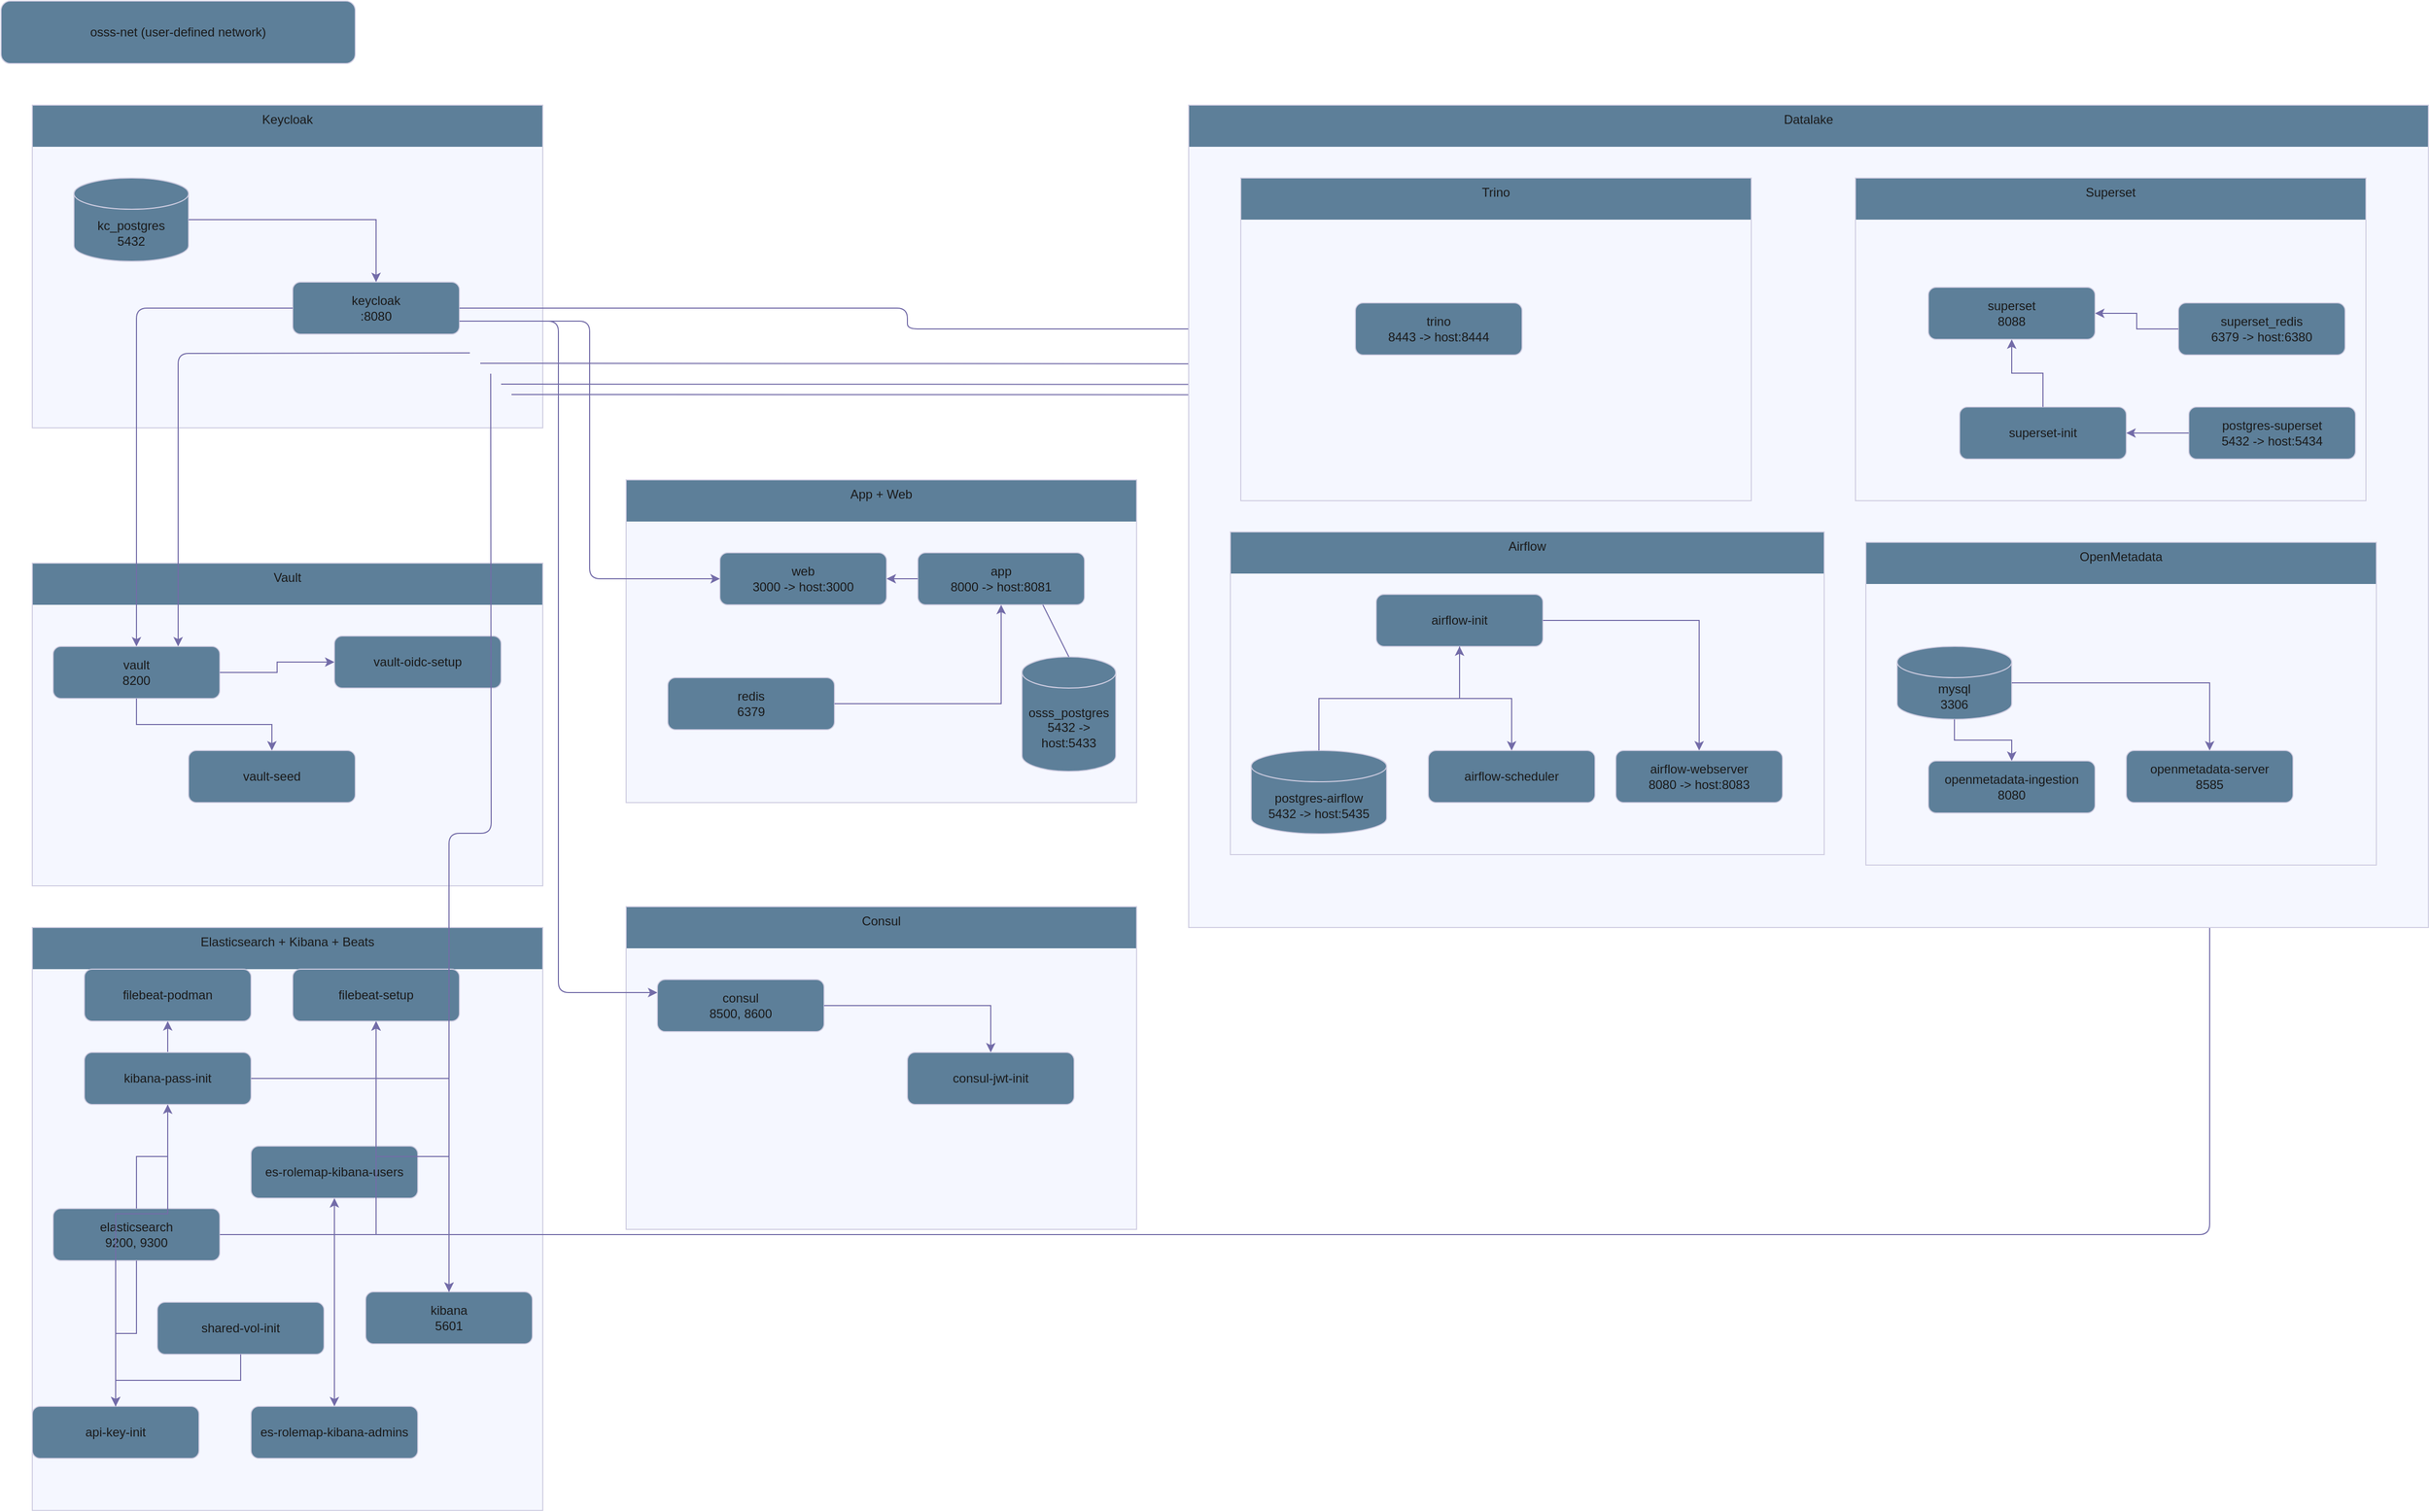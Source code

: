 <mxfile version="28.2.5">
  <diagram id="osss" name="OSSS Network">
    <mxGraphModel dx="1087" dy="699" grid="1" gridSize="10" guides="1" tooltips="1" connect="1" arrows="1" fold="1" page="1" pageScale="1" pageWidth="1600" pageHeight="1200" background="light-dark(#FFFFFF,#FFFFFF)" math="0" shadow="0">
      <root>
        <mxCell id="0" />
        <mxCell id="1" parent="0" />
        <mxCell id="net" value="&lt;font style=&quot;&quot;&gt;osss-net (user-defined network)&lt;/font&gt;" style="rounded=1;whiteSpace=wrap;html=1;fillColor=#5D7F99;labelBackgroundColor=none;strokeColor=#D0CEE2;fontColor=#1A1A1A;" parent="1" vertex="1">
          <mxGeometry x="20" y="20" width="340" height="60" as="geometry" />
        </mxCell>
        <mxCell id="GKC" value="&lt;span style=&quot;&quot;&gt;Keycloak&lt;/span&gt;" style="shape=swimlane;rounded=0;html=1;whiteSpace=wrap;horizontal=1;swimlaneFillColor=#f5f7ff;swimlaneLine=#8899ff;align=center;verticalAlign=top;labelBackgroundColor=none;fillColor=#5D7F99;strokeColor=#D0CEE2;fontColor=#1A1A1A;" parent="1" vertex="1">
          <mxGeometry x="50" y="120" width="490" height="310" as="geometry" />
        </mxCell>
        <mxCell id="n_KC_DB" value="kc_postgres&#xa;5432" style="shape=cylinder3;whiteSpace=wrap;html=1;boundedLbl=1;backgroundOutline=1;size=15;labelBackgroundColor=none;fillColor=#5D7F99;strokeColor=#D0CEE2;fontColor=#1A1A1A;" parent="GKC" vertex="1">
          <mxGeometry x="40" y="70" width="110" height="80" as="geometry" />
        </mxCell>
        <mxCell id="n_KC" value="keycloak&#xa;:8080" style="rounded=1;whiteSpace=wrap;html=1;fillColor=#5D7F99;labelBackgroundColor=none;strokeColor=#D0CEE2;fontColor=#1A1A1A;" parent="GKC" vertex="1">
          <mxGeometry x="250" y="170" width="160" height="50" as="geometry" />
        </mxCell>
        <mxCell id="GAPP" value="App + Web" style="shape=swimlane;rounded=0;html=1;whiteSpace=wrap;horizontal=1;swimlaneFillColor=#f5f7ff;swimlaneLine=#8899ff;align=center;verticalAlign=top;labelBackgroundColor=none;fillColor=#5D7F99;strokeColor=#D0CEE2;fontColor=#1A1A1A;" parent="1" vertex="1">
          <mxGeometry x="620" y="480" width="490" height="310" as="geometry" />
        </mxCell>
        <mxCell id="n_REDIS" value="redis&#xa;6379" style="rounded=1;whiteSpace=wrap;html=1;fillColor=#5D7F99;labelBackgroundColor=none;strokeColor=#D0CEE2;fontColor=#1A1A1A;" parent="GAPP" vertex="1">
          <mxGeometry x="40" y="190" width="160" height="50" as="geometry" />
        </mxCell>
        <mxCell id="n_APP" value="app&#xa;8000 -&amp;gt; host:8081" style="rounded=1;whiteSpace=wrap;html=1;fillColor=#5D7F99;labelBackgroundColor=none;strokeColor=#D0CEE2;fontColor=#1A1A1A;" parent="GAPP" vertex="1">
          <mxGeometry x="280" y="70" width="160" height="50" as="geometry" />
        </mxCell>
        <mxCell id="n_WEB" value="web&#xa;3000 -&amp;gt; host:3000" style="rounded=1;whiteSpace=wrap;html=1;fillColor=#5D7F99;labelBackgroundColor=none;strokeColor=#D0CEE2;fontColor=#1A1A1A;" parent="GAPP" vertex="1">
          <mxGeometry x="90" y="70" width="160" height="50" as="geometry" />
        </mxCell>
        <mxCell id="Qai60ScQtqUj6HNR8PoT-7" value="osss_postgres&lt;br&gt;5432 -&amp;gt; host:5433" style="shape=cylinder3;whiteSpace=wrap;html=1;boundedLbl=1;backgroundOutline=1;size=15;labelBackgroundColor=none;fillColor=#5D7F99;strokeColor=#D0CEE2;fontColor=#1A1A1A;" vertex="1" parent="GAPP">
          <mxGeometry x="380" y="170" width="90" height="110" as="geometry" />
        </mxCell>
        <mxCell id="Qai60ScQtqUj6HNR8PoT-9" value="" style="endArrow=none;html=1;rounded=0;entryX=0.5;entryY=0;entryDx=0;entryDy=0;entryPerimeter=0;exitX=0.75;exitY=1;exitDx=0;exitDy=0;fontColor=default;labelBackgroundColor=none;strokeColor=#736CA8;" edge="1" parent="GAPP" source="n_APP" target="Qai60ScQtqUj6HNR8PoT-7">
          <mxGeometry width="50" height="50" relative="1" as="geometry">
            <mxPoint x="360" y="180" as="sourcePoint" />
            <mxPoint x="400" y="150" as="targetPoint" />
          </mxGeometry>
        </mxCell>
        <mxCell id="GCONSUL" value="Consul" style="shape=swimlane;rounded=0;html=1;whiteSpace=wrap;horizontal=1;swimlaneFillColor=#f5f7ff;swimlaneLine=#8899ff;align=center;verticalAlign=top;labelBackgroundColor=none;fillColor=#5D7F99;strokeColor=#D0CEE2;fontColor=#1A1A1A;" parent="1" vertex="1">
          <mxGeometry x="620" y="890" width="490" height="310" as="geometry" />
        </mxCell>
        <mxCell id="n_CONSUL" value="consul&#xa;8500, 8600" style="rounded=1;whiteSpace=wrap;html=1;fillColor=#5D7F99;labelBackgroundColor=none;strokeColor=#D0CEE2;fontColor=#1A1A1A;" parent="GCONSUL" vertex="1">
          <mxGeometry x="30" y="70" width="160" height="50" as="geometry" />
        </mxCell>
        <mxCell id="n_CONSUL_INIT" value="consul-jwt-init" style="rounded=1;whiteSpace=wrap;html=1;fillColor=#5D7F99;labelBackgroundColor=none;strokeColor=#D0CEE2;fontColor=#1A1A1A;" parent="GCONSUL" vertex="1">
          <mxGeometry x="270" y="140" width="160" height="50" as="geometry" />
        </mxCell>
        <mxCell id="e_1004" style="edgeStyle=orthogonalEdgeStyle;rounded=0;orthogonalLoop=1;jettySize=auto;html=1;fontColor=default;labelBackgroundColor=none;strokeColor=#736CA8;" parent="GCONSUL" source="n_CONSUL" target="n_CONSUL_INIT" edge="1">
          <mxGeometry relative="1" as="geometry" />
        </mxCell>
        <mxCell id="GVAULT" value="Vault" style="shape=swimlane;rounded=0;html=1;whiteSpace=wrap;horizontal=1;swimlaneFillColor=#f5f7ff;swimlaneLine=#8899ff;align=center;verticalAlign=top;labelBackgroundColor=none;fillColor=#5D7F99;strokeColor=#D0CEE2;fontColor=#1A1A1A;" parent="1" vertex="1">
          <mxGeometry x="50" y="560" width="490" height="310" as="geometry" />
        </mxCell>
        <mxCell id="n_VAULT" value="vault&#xa;8200" style="rounded=1;whiteSpace=wrap;html=1;fillColor=#5D7F99;labelBackgroundColor=none;strokeColor=#D0CEE2;fontColor=#1A1A1A;" parent="GVAULT" vertex="1">
          <mxGeometry x="20" y="80" width="160" height="50" as="geometry" />
        </mxCell>
        <mxCell id="n_VAULT_OIDC" value="vault-oidc-setup" style="rounded=1;whiteSpace=wrap;html=1;fillColor=#5D7F99;labelBackgroundColor=none;strokeColor=#D0CEE2;fontColor=#1A1A1A;" parent="GVAULT" vertex="1">
          <mxGeometry x="290" y="70" width="160" height="50" as="geometry" />
        </mxCell>
        <mxCell id="n_VAULT_SEED" value="vault-seed" style="rounded=1;whiteSpace=wrap;html=1;fillColor=#5D7F99;labelBackgroundColor=none;strokeColor=#D0CEE2;fontColor=#1A1A1A;" parent="GVAULT" vertex="1">
          <mxGeometry x="150" y="180" width="160" height="50" as="geometry" />
        </mxCell>
        <mxCell id="GELASTIC" value="Elasticsearch + Kibana + Beats" style="shape=swimlane;rounded=0;html=1;whiteSpace=wrap;horizontal=1;swimlaneFillColor=#f5f7ff;swimlaneLine=#8899ff;align=center;verticalAlign=top;labelBackgroundColor=none;fillColor=#5D7F99;strokeColor=#D0CEE2;fontColor=#1A1A1A;" parent="1" vertex="1">
          <mxGeometry x="50" y="910" width="490" height="560" as="geometry" />
        </mxCell>
        <mxCell id="n_SHARED" value="shared-vol-init" style="rounded=1;whiteSpace=wrap;html=1;fillColor=#5D7F99;labelBackgroundColor=none;strokeColor=#D0CEE2;fontColor=#1A1A1A;" parent="GELASTIC" vertex="1">
          <mxGeometry x="120" y="360" width="160" height="50" as="geometry" />
        </mxCell>
        <mxCell id="n_ES" value="elasticsearch&#xa;9200, 9300" style="rounded=1;whiteSpace=wrap;html=1;fillColor=#5D7F99;labelBackgroundColor=none;strokeColor=#D0CEE2;fontColor=#1A1A1A;" parent="GELASTIC" vertex="1">
          <mxGeometry x="20" y="270" width="160" height="50" as="geometry" />
        </mxCell>
        <mxCell id="n_APIKEY" value="api-key-init" style="rounded=1;whiteSpace=wrap;html=1;fillColor=#5D7F99;labelBackgroundColor=none;strokeColor=#D0CEE2;fontColor=#1A1A1A;" parent="GELASTIC" vertex="1">
          <mxGeometry y="460" width="160" height="50" as="geometry" />
        </mxCell>
        <mxCell id="n_ROLE_ADMIN" value="es-rolemap-kibana-admins" style="rounded=1;whiteSpace=wrap;html=1;fillColor=#5D7F99;labelBackgroundColor=none;strokeColor=#D0CEE2;fontColor=#1A1A1A;" parent="GELASTIC" vertex="1">
          <mxGeometry x="210" y="460" width="160" height="50" as="geometry" />
        </mxCell>
        <mxCell id="n_FB" value="filebeat-podman" style="rounded=1;whiteSpace=wrap;html=1;fillColor=#5D7F99;labelBackgroundColor=none;strokeColor=#D0CEE2;fontColor=#1A1A1A;" parent="GELASTIC" vertex="1">
          <mxGeometry x="50" y="40" width="160" height="50" as="geometry" />
        </mxCell>
        <mxCell id="e_1015" style="edgeStyle=orthogonalEdgeStyle;rounded=0;orthogonalLoop=1;jettySize=auto;html=1;fontColor=default;labelBackgroundColor=none;strokeColor=#736CA8;" parent="GELASTIC" source="n_APIKEY" target="n_FB" edge="1">
          <mxGeometry relative="1" as="geometry" />
        </mxCell>
        <mxCell id="n_ROLE_USERS" value="es-rolemap-kibana-users" style="rounded=1;whiteSpace=wrap;html=1;fillColor=#5D7F99;labelBackgroundColor=none;strokeColor=#D0CEE2;fontColor=#1A1A1A;" parent="GELASTIC" vertex="1">
          <mxGeometry x="210" y="210" width="160" height="50" as="geometry" />
        </mxCell>
        <mxCell id="e_1011" style="edgeStyle=orthogonalEdgeStyle;rounded=0;orthogonalLoop=1;jettySize=auto;html=1;fontColor=default;labelBackgroundColor=none;strokeColor=#736CA8;" parent="GELASTIC" source="n_ES" target="n_ROLE_USERS" edge="1">
          <mxGeometry relative="1" as="geometry" />
        </mxCell>
        <mxCell id="n_KIB_PASS" value="kibana-pass-init" style="rounded=1;whiteSpace=wrap;html=1;fillColor=#5D7F99;labelBackgroundColor=none;strokeColor=#D0CEE2;fontColor=#1A1A1A;" parent="GELASTIC" vertex="1">
          <mxGeometry x="50" y="120" width="160" height="50" as="geometry" />
        </mxCell>
        <mxCell id="e_1008" style="edgeStyle=orthogonalEdgeStyle;rounded=0;orthogonalLoop=1;jettySize=auto;html=1;fontColor=default;labelBackgroundColor=none;strokeColor=#736CA8;" parent="GELASTIC" source="n_ES" target="n_KIB_PASS" edge="1">
          <mxGeometry relative="1" as="geometry" />
        </mxCell>
        <mxCell id="n_FB_SETUP" value="filebeat-setup" style="rounded=1;whiteSpace=wrap;html=1;fillColor=#5D7F99;labelBackgroundColor=none;strokeColor=#D0CEE2;fontColor=#1A1A1A;" parent="GELASTIC" vertex="1">
          <mxGeometry x="250" y="40" width="160" height="50" as="geometry" />
        </mxCell>
        <mxCell id="e_1013" style="edgeStyle=orthogonalEdgeStyle;rounded=0;orthogonalLoop=1;jettySize=auto;html=1;fontColor=default;labelBackgroundColor=none;strokeColor=#736CA8;" parent="GELASTIC" source="n_ES" target="n_FB_SETUP" edge="1">
          <mxGeometry relative="1" as="geometry" />
        </mxCell>
        <mxCell id="n_KIB" value="kibana&#xa;5601" style="rounded=1;whiteSpace=wrap;html=1;fillColor=#5D7F99;labelBackgroundColor=none;strokeColor=#D0CEE2;fontColor=#1A1A1A;" parent="GELASTIC" vertex="1">
          <mxGeometry x="320" y="350" width="160" height="50" as="geometry" />
        </mxCell>
        <mxCell id="e_1009" style="edgeStyle=orthogonalEdgeStyle;rounded=0;orthogonalLoop=1;jettySize=auto;html=1;fontColor=default;labelBackgroundColor=none;strokeColor=#736CA8;" parent="GELASTIC" source="n_KIB_PASS" target="n_KIB" edge="1">
          <mxGeometry relative="1" as="geometry" />
        </mxCell>
        <mxCell id="e_1014" style="edgeStyle=orthogonalEdgeStyle;rounded=0;orthogonalLoop=1;jettySize=auto;html=1;fontColor=default;labelBackgroundColor=none;strokeColor=#736CA8;" parent="GELASTIC" source="n_KIB" target="n_FB_SETUP" edge="1">
          <mxGeometry relative="1" as="geometry" />
        </mxCell>
        <mxCell id="e_1000" style="edgeStyle=orthogonalEdgeStyle;rounded=0;orthogonalLoop=1;jettySize=auto;html=1;fontColor=default;labelBackgroundColor=none;strokeColor=#736CA8;" parent="1" source="n_KC_DB" target="n_KC" edge="1">
          <mxGeometry relative="1" as="geometry" />
        </mxCell>
        <mxCell id="e_1002" style="edgeStyle=orthogonalEdgeStyle;rounded=0;orthogonalLoop=1;jettySize=auto;html=1;fontColor=default;labelBackgroundColor=none;strokeColor=#736CA8;" parent="1" source="n_REDIS" target="n_APP" edge="1">
          <mxGeometry relative="1" as="geometry" />
        </mxCell>
        <mxCell id="e_1003" style="edgeStyle=orthogonalEdgeStyle;rounded=0;orthogonalLoop=1;jettySize=auto;html=1;fontColor=default;labelBackgroundColor=none;strokeColor=#736CA8;" parent="1" source="n_APP" target="n_WEB" edge="1">
          <mxGeometry relative="1" as="geometry" />
        </mxCell>
        <mxCell id="e_1005" style="edgeStyle=orthogonalEdgeStyle;rounded=0;orthogonalLoop=1;jettySize=auto;html=1;fontColor=default;labelBackgroundColor=none;strokeColor=#736CA8;" parent="1" source="n_VAULT" target="n_VAULT_OIDC" edge="1">
          <mxGeometry relative="1" as="geometry" />
        </mxCell>
        <mxCell id="e_1006" style="edgeStyle=orthogonalEdgeStyle;rounded=0;orthogonalLoop=1;jettySize=auto;html=1;fontColor=default;labelBackgroundColor=none;strokeColor=#736CA8;" parent="1" source="n_VAULT" target="n_VAULT_SEED" edge="1">
          <mxGeometry relative="1" as="geometry" />
        </mxCell>
        <mxCell id="e_1007" style="edgeStyle=orthogonalEdgeStyle;rounded=0;orthogonalLoop=1;jettySize=auto;html=1;fontColor=default;labelBackgroundColor=none;strokeColor=#736CA8;" parent="1" source="n_SHARED" target="n_APIKEY" edge="1">
          <mxGeometry relative="1" as="geometry" />
        </mxCell>
        <mxCell id="e_1010" style="edgeStyle=orthogonalEdgeStyle;rounded=0;orthogonalLoop=1;jettySize=auto;html=1;fontColor=default;labelBackgroundColor=none;strokeColor=#736CA8;" parent="1" source="n_ES" target="n_ROLE_ADMIN" edge="1">
          <mxGeometry relative="1" as="geometry" />
        </mxCell>
        <mxCell id="e_1012" style="edgeStyle=orthogonalEdgeStyle;rounded=0;orthogonalLoop=1;jettySize=auto;html=1;fontColor=default;labelBackgroundColor=none;strokeColor=#736CA8;" parent="1" source="n_ES" target="n_APIKEY" edge="1">
          <mxGeometry relative="1" as="geometry" />
        </mxCell>
        <mxCell id="e_1024" style="edgeStyle=orthogonalEdgeStyle;rounded=1;html=1;fontColor=default;labelBackgroundColor=none;strokeColor=#736CA8;" parent="1" source="n_KC" target="n_VAULT" edge="1">
          <mxGeometry relative="1" as="geometry" />
        </mxCell>
        <mxCell id="e_1025" style="edgeStyle=orthogonalEdgeStyle;rounded=1;html=1;fontColor=default;labelBackgroundColor=none;strokeColor=#736CA8;" parent="1" source="n_KC" target="n_TRINO" edge="1">
          <mxGeometry relative="1" as="geometry" />
        </mxCell>
        <mxCell id="e_1026" style="edgeStyle=orthogonalEdgeStyle;rounded=1;html=1;fontColor=default;labelBackgroundColor=none;strokeColor=#736CA8;" parent="1" source="n_ES" target="n_OM_SRV" edge="1">
          <mxGeometry relative="1" as="geometry" />
        </mxCell>
        <mxCell id="Qai60ScQtqUj6HNR8PoT-10" style="edgeStyle=orthogonalEdgeStyle;rounded=1;html=1;entryX=0;entryY=0.5;entryDx=0;entryDy=0;exitX=1;exitY=0.75;exitDx=0;exitDy=0;fontColor=default;labelBackgroundColor=none;strokeColor=#736CA8;" edge="1" parent="1" source="n_KC" target="n_WEB">
          <mxGeometry relative="1" as="geometry">
            <mxPoint x="470" y="345" as="sourcePoint" />
            <mxPoint x="2360" y="560" as="targetPoint" />
          </mxGeometry>
        </mxCell>
        <mxCell id="Qai60ScQtqUj6HNR8PoT-11" style="edgeStyle=orthogonalEdgeStyle;rounded=1;html=1;entryX=0;entryY=0.25;entryDx=0;entryDy=0;exitX=1;exitY=0.75;exitDx=0;exitDy=0;fontColor=default;labelBackgroundColor=none;strokeColor=#736CA8;" edge="1" parent="1" source="n_KC" target="n_CONSUL">
          <mxGeometry relative="1" as="geometry">
            <mxPoint x="480" y="355" as="sourcePoint" />
            <mxPoint x="930" y="195" as="targetPoint" />
          </mxGeometry>
        </mxCell>
        <mxCell id="Qai60ScQtqUj6HNR8PoT-12" style="edgeStyle=orthogonalEdgeStyle;rounded=1;html=1;entryX=0.75;entryY=0;entryDx=0;entryDy=0;exitX=1;exitY=0.75;exitDx=0;exitDy=0;fontColor=default;labelBackgroundColor=none;strokeColor=#736CA8;" edge="1" parent="1" target="n_VAULT">
          <mxGeometry relative="1" as="geometry">
            <mxPoint x="470" y="358" as="sourcePoint" />
            <mxPoint x="930" y="195" as="targetPoint" />
          </mxGeometry>
        </mxCell>
        <mxCell id="Qai60ScQtqUj6HNR8PoT-13" style="edgeStyle=orthogonalEdgeStyle;rounded=1;html=1;entryX=0.5;entryY=0;entryDx=0;entryDy=0;exitX=1;exitY=0.75;exitDx=0;exitDy=0;fontColor=default;labelBackgroundColor=none;strokeColor=#736CA8;" edge="1" parent="1" target="n_SS">
          <mxGeometry relative="1" as="geometry">
            <mxPoint x="480" y="368" as="sourcePoint" />
            <mxPoint x="200" y="690" as="targetPoint" />
          </mxGeometry>
        </mxCell>
        <mxCell id="Qai60ScQtqUj6HNR8PoT-14" style="edgeStyle=orthogonalEdgeStyle;rounded=1;html=1;exitX=1;exitY=0.75;exitDx=0;exitDy=0;fontColor=default;labelBackgroundColor=none;strokeColor=#736CA8;" edge="1" parent="1" target="n_KIB">
          <mxGeometry relative="1" as="geometry">
            <mxPoint x="490" y="378" as="sourcePoint" />
            <mxPoint x="1140" y="585" as="targetPoint" />
          </mxGeometry>
        </mxCell>
        <mxCell id="Qai60ScQtqUj6HNR8PoT-15" style="edgeStyle=orthogonalEdgeStyle;rounded=1;html=1;exitX=1;exitY=0.75;exitDx=0;exitDy=0;entryX=0.75;entryY=0;entryDx=0;entryDy=0;fontColor=default;labelBackgroundColor=none;strokeColor=#736CA8;" edge="1" parent="1" target="n_AF_WEB">
          <mxGeometry relative="1" as="geometry">
            <mxPoint x="500" y="388" as="sourcePoint" />
            <mxPoint x="1150" y="1140" as="targetPoint" />
          </mxGeometry>
        </mxCell>
        <mxCell id="Qai60ScQtqUj6HNR8PoT-16" style="edgeStyle=orthogonalEdgeStyle;rounded=1;html=1;exitX=1;exitY=0.75;exitDx=0;exitDy=0;entryX=0.75;entryY=0;entryDx=0;entryDy=0;fontColor=default;labelBackgroundColor=none;strokeColor=#736CA8;" edge="1" parent="1" target="n_OM_SRV">
          <mxGeometry relative="1" as="geometry">
            <mxPoint x="510" y="398" as="sourcePoint" />
            <mxPoint x="1940" y="1330" as="targetPoint" />
          </mxGeometry>
        </mxCell>
        <mxCell id="Qai60ScQtqUj6HNR8PoT-17" value="Datalake" style="shape=swimlane;rounded=0;html=1;whiteSpace=wrap;horizontal=1;swimlaneFillColor=#f5f7ff;swimlaneLine=#8899ff;align=center;verticalAlign=top;labelBackgroundColor=none;fillColor=#5D7F99;strokeColor=#D0CEE2;fontColor=#1A1A1A;" vertex="1" parent="1">
          <mxGeometry x="1160" y="120" width="1190" height="790" as="geometry" />
        </mxCell>
        <mxCell id="GTRINO" value="Trino" style="shape=swimlane;rounded=0;html=1;whiteSpace=wrap;horizontal=1;swimlaneFillColor=#f5f7ff;swimlaneLine=#8899ff;align=center;verticalAlign=top;labelBackgroundColor=none;fillColor=#5D7F99;strokeColor=#D0CEE2;fontColor=#1A1A1A;" parent="Qai60ScQtqUj6HNR8PoT-17" vertex="1">
          <mxGeometry x="50" y="70" width="490" height="310" as="geometry" />
        </mxCell>
        <mxCell id="n_TRINO" value="trino&#xa;8443 -&amp;gt; host:8444" style="rounded=1;whiteSpace=wrap;html=1;fillColor=#5D7F99;labelBackgroundColor=none;strokeColor=#D0CEE2;fontColor=#1A1A1A;" parent="GTRINO" vertex="1">
          <mxGeometry x="110" y="120" width="160" height="50" as="geometry" />
        </mxCell>
        <mxCell id="GSS" value="Superset" style="shape=swimlane;rounded=0;html=1;whiteSpace=wrap;horizontal=1;swimlaneFillColor=#f5f7ff;swimlaneLine=#8899ff;align=center;verticalAlign=top;labelBackgroundColor=none;fillColor=#5D7F99;strokeColor=#D0CEE2;fontColor=#1A1A1A;" parent="Qai60ScQtqUj6HNR8PoT-17" vertex="1">
          <mxGeometry x="640" y="70" width="490" height="310" as="geometry" />
        </mxCell>
        <mxCell id="n_SS_PG" value="postgres-superset&#xa;5432 -&amp;gt; host:5434" style="rounded=1;whiteSpace=wrap;html=1;fillColor=#5D7F99;labelBackgroundColor=none;strokeColor=#D0CEE2;fontColor=#1A1A1A;" parent="GSS" vertex="1">
          <mxGeometry x="320" y="220" width="160" height="50" as="geometry" />
        </mxCell>
        <mxCell id="n_SS_REDIS" value="superset_redis&#xa;6379 -&amp;gt; host:6380" style="rounded=1;whiteSpace=wrap;html=1;fillColor=#5D7F99;labelBackgroundColor=none;strokeColor=#D0CEE2;fontColor=#1A1A1A;" parent="GSS" vertex="1">
          <mxGeometry x="310" y="120" width="160" height="50" as="geometry" />
        </mxCell>
        <mxCell id="n_SS" value="superset&#xa;8088" style="rounded=1;whiteSpace=wrap;html=1;fillColor=#5D7F99;labelBackgroundColor=none;strokeColor=#D0CEE2;fontColor=#1A1A1A;" parent="GSS" vertex="1">
          <mxGeometry x="70" y="105" width="160" height="50" as="geometry" />
        </mxCell>
        <mxCell id="e_1018" style="edgeStyle=orthogonalEdgeStyle;rounded=0;orthogonalLoop=1;jettySize=auto;html=1;fontColor=default;labelBackgroundColor=none;strokeColor=#736CA8;" parent="GSS" source="n_SS_REDIS" target="n_SS" edge="1">
          <mxGeometry relative="1" as="geometry" />
        </mxCell>
        <mxCell id="n_SS_INIT" value="superset-init" style="rounded=1;whiteSpace=wrap;html=1;fillColor=#5D7F99;labelBackgroundColor=none;strokeColor=#D0CEE2;fontColor=#1A1A1A;" parent="GSS" vertex="1">
          <mxGeometry x="100" y="220" width="160" height="50" as="geometry" />
        </mxCell>
        <mxCell id="e_1016" style="edgeStyle=orthogonalEdgeStyle;rounded=0;orthogonalLoop=1;jettySize=auto;html=1;fontColor=default;labelBackgroundColor=none;strokeColor=#736CA8;" parent="GSS" source="n_SS_PG" target="n_SS_INIT" edge="1">
          <mxGeometry relative="1" as="geometry" />
        </mxCell>
        <mxCell id="e_1017" style="edgeStyle=orthogonalEdgeStyle;rounded=0;orthogonalLoop=1;jettySize=auto;html=1;fontColor=default;labelBackgroundColor=none;strokeColor=#736CA8;" parent="GSS" source="n_SS_INIT" target="n_SS" edge="1">
          <mxGeometry relative="1" as="geometry" />
        </mxCell>
        <mxCell id="GAIR" value="Airflow" style="shape=swimlane;rounded=0;html=1;whiteSpace=wrap;horizontal=1;swimlaneFillColor=#f5f7ff;swimlaneLine=#8899ff;align=center;verticalAlign=top;labelBackgroundColor=none;fillColor=#5D7F99;strokeColor=#D0CEE2;fontColor=#1A1A1A;" parent="Qai60ScQtqUj6HNR8PoT-17" vertex="1">
          <mxGeometry x="40" y="410" width="570" height="310" as="geometry" />
        </mxCell>
        <mxCell id="n_AF_PG" value="postgres-airflow&#xa;5432 -&amp;gt; host:5435" style="shape=cylinder3;whiteSpace=wrap;html=1;boundedLbl=1;backgroundOutline=1;size=15;labelBackgroundColor=none;fillColor=#5D7F99;strokeColor=#D0CEE2;fontColor=#1A1A1A;" parent="GAIR" vertex="1">
          <mxGeometry x="20" y="210" width="130" height="80" as="geometry" />
        </mxCell>
        <mxCell id="n_AF_INIT" value="airflow-init" style="rounded=1;whiteSpace=wrap;html=1;fillColor=#5D7F99;labelBackgroundColor=none;strokeColor=#D0CEE2;fontColor=#1A1A1A;" parent="GAIR" vertex="1">
          <mxGeometry x="140" y="60" width="160" height="50" as="geometry" />
        </mxCell>
        <mxCell id="n_AF_WEB" value="airflow-webserver&#xa;8080 -&amp;gt; host:8083" style="rounded=1;whiteSpace=wrap;html=1;fillColor=#5D7F99;labelBackgroundColor=none;strokeColor=#D0CEE2;fontColor=#1A1A1A;" parent="GAIR" vertex="1">
          <mxGeometry x="370" y="210" width="160" height="50" as="geometry" />
        </mxCell>
        <mxCell id="n_AF_SCHED" value="airflow-scheduler" style="rounded=1;whiteSpace=wrap;html=1;fillColor=#5D7F99;labelBackgroundColor=none;strokeColor=#D0CEE2;fontColor=#1A1A1A;" parent="GAIR" vertex="1">
          <mxGeometry x="190" y="210" width="160" height="50" as="geometry" />
        </mxCell>
        <mxCell id="e_1019" style="edgeStyle=orthogonalEdgeStyle;rounded=0;orthogonalLoop=1;jettySize=auto;html=1;fontColor=default;labelBackgroundColor=none;strokeColor=#736CA8;" parent="GAIR" source="n_AF_PG" target="n_AF_INIT" edge="1">
          <mxGeometry relative="1" as="geometry" />
        </mxCell>
        <mxCell id="e_1020" style="edgeStyle=orthogonalEdgeStyle;rounded=0;orthogonalLoop=1;jettySize=auto;html=1;fontColor=default;labelBackgroundColor=none;strokeColor=#736CA8;" parent="GAIR" source="n_AF_INIT" target="n_AF_WEB" edge="1">
          <mxGeometry relative="1" as="geometry" />
        </mxCell>
        <mxCell id="e_1021" style="edgeStyle=orthogonalEdgeStyle;rounded=0;orthogonalLoop=1;jettySize=auto;html=1;fontColor=default;labelBackgroundColor=none;strokeColor=#736CA8;" parent="GAIR" source="n_AF_INIT" target="n_AF_SCHED" edge="1">
          <mxGeometry relative="1" as="geometry" />
        </mxCell>
        <mxCell id="GOM" value="OpenMetadata" style="shape=swimlane;rounded=0;html=1;whiteSpace=wrap;horizontal=1;swimlaneFillColor=#f5f7ff;swimlaneLine=#8899ff;align=center;verticalAlign=top;labelBackgroundColor=none;fillColor=#5D7F99;strokeColor=#D0CEE2;fontColor=#1A1A1A;" parent="Qai60ScQtqUj6HNR8PoT-17" vertex="1">
          <mxGeometry x="650" y="420" width="490" height="310" as="geometry" />
        </mxCell>
        <mxCell id="n_OM_DB" value="mysql&#xa;3306" style="shape=cylinder3;whiteSpace=wrap;html=1;boundedLbl=1;backgroundOutline=1;size=15;labelBackgroundColor=none;fillColor=#5D7F99;strokeColor=#D0CEE2;fontColor=#1A1A1A;" parent="GOM" vertex="1">
          <mxGeometry x="30" y="100" width="110" height="70" as="geometry" />
        </mxCell>
        <mxCell id="n_OM_SRV" value="openmetadata-server&#xa;8585" style="rounded=1;whiteSpace=wrap;html=1;fillColor=#5D7F99;labelBackgroundColor=none;strokeColor=#D0CEE2;fontColor=#1A1A1A;" parent="GOM" vertex="1">
          <mxGeometry x="250" y="200" width="160" height="50" as="geometry" />
        </mxCell>
        <mxCell id="n_OM_ING" value="openmetadata-ingestion&#xa;8080" style="rounded=1;whiteSpace=wrap;html=1;fillColor=#5D7F99;labelBackgroundColor=none;strokeColor=#D0CEE2;fontColor=#1A1A1A;" parent="GOM" vertex="1">
          <mxGeometry x="60" y="210" width="160" height="50" as="geometry" />
        </mxCell>
        <mxCell id="e_1022" style="edgeStyle=orthogonalEdgeStyle;rounded=0;orthogonalLoop=1;jettySize=auto;html=1;fontColor=default;labelBackgroundColor=none;strokeColor=#736CA8;" parent="GOM" source="n_OM_DB" target="n_OM_SRV" edge="1">
          <mxGeometry relative="1" as="geometry" />
        </mxCell>
        <mxCell id="e_1023" style="edgeStyle=orthogonalEdgeStyle;rounded=0;orthogonalLoop=1;jettySize=auto;html=1;fontColor=default;labelBackgroundColor=none;strokeColor=#736CA8;" parent="GOM" source="n_OM_DB" target="n_OM_ING" edge="1">
          <mxGeometry relative="1" as="geometry" />
        </mxCell>
      </root>
    </mxGraphModel>
  </diagram>
</mxfile>
